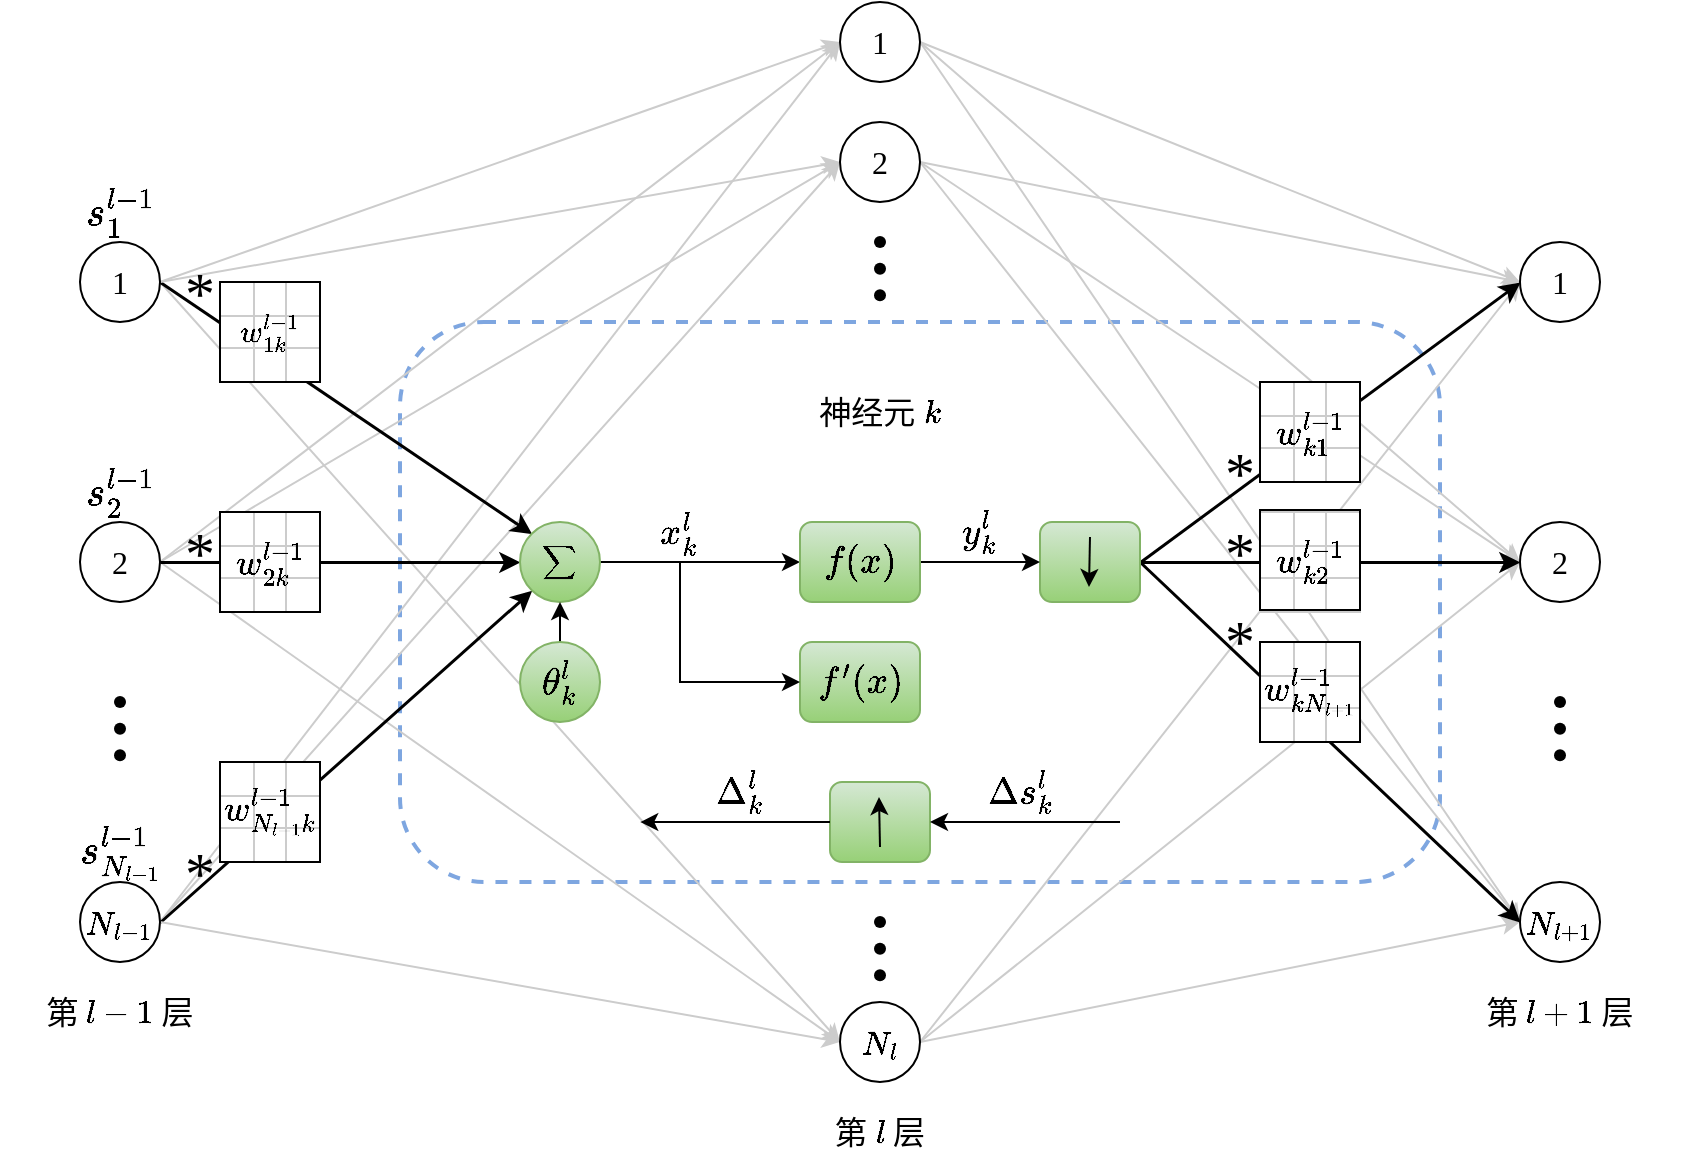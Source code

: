 <mxfile version="22.1.17" type="github">
  <diagram name="第 1 页" id="HHsCbOhWLAx_uhxe6TRV">
    <mxGraphModel dx="2476" dy="1861" grid="1" gridSize="10" guides="1" tooltips="1" connect="1" arrows="1" fold="1" page="1" pageScale="1" pageWidth="827" pageHeight="1169" math="1" shadow="0">
      <root>
        <mxCell id="0" />
        <mxCell id="1" parent="0" />
        <mxCell id="oy_fxyoAN_TUTj9ulkCC-7" value="" style="rounded=1;whiteSpace=wrap;html=1;dashed=1;fillColor=none;strokeColor=#7EA6E0;strokeWidth=2;fontStyle=0" parent="1" vertex="1">
          <mxGeometry x="160" y="240" width="520" height="280" as="geometry" />
        </mxCell>
        <mxCell id="Rk7JOx87DeSqEpEm6Nh5-120" style="rounded=0;orthogonalLoop=1;jettySize=auto;html=1;exitX=1;exitY=0.5;exitDx=0;exitDy=0;entryX=0;entryY=0.5;entryDx=0;entryDy=0;strokeColor=#CCCCCC;" parent="1" source="oy_fxyoAN_TUTj9ulkCC-2" target="oy_fxyoAN_TUTj9ulkCC-9" edge="1">
          <mxGeometry relative="1" as="geometry" />
        </mxCell>
        <mxCell id="oy_fxyoAN_TUTj9ulkCC-140" style="edgeStyle=none;shape=connector;rounded=0;orthogonalLoop=1;jettySize=auto;html=1;exitX=1;exitY=0.5;exitDx=0;exitDy=0;entryX=0;entryY=0.5;entryDx=0;entryDy=0;labelBackgroundColor=default;strokeColor=#CCCCCC;align=center;verticalAlign=middle;fontFamily=Helvetica;fontSize=11;fontColor=default;endArrow=classic;fontStyle=0" parent="1" source="oy_fxyoAN_TUTj9ulkCC-1" target="oy_fxyoAN_TUTj9ulkCC-10" edge="1">
          <mxGeometry relative="1" as="geometry" />
        </mxCell>
        <mxCell id="oy_fxyoAN_TUTj9ulkCC-145" style="edgeStyle=none;shape=connector;rounded=0;orthogonalLoop=1;jettySize=auto;html=1;exitX=1;exitY=0.5;exitDx=0;exitDy=0;entryX=0;entryY=0.5;entryDx=0;entryDy=0;labelBackgroundColor=default;strokeColor=#CCCCCC;align=center;verticalAlign=middle;fontFamily=Helvetica;fontSize=11;fontColor=default;endArrow=classic;fontStyle=0" parent="1" source="oy_fxyoAN_TUTj9ulkCC-3" target="oy_fxyoAN_TUTj9ulkCC-9" edge="1">
          <mxGeometry relative="1" as="geometry" />
        </mxCell>
        <mxCell id="oy_fxyoAN_TUTj9ulkCC-144" style="edgeStyle=none;shape=connector;rounded=0;orthogonalLoop=1;jettySize=auto;html=1;exitX=1;exitY=0.5;exitDx=0;exitDy=0;entryX=0;entryY=0.5;entryDx=0;entryDy=0;labelBackgroundColor=default;strokeColor=#CCCCCC;align=center;verticalAlign=middle;fontFamily=Helvetica;fontSize=11;fontColor=default;endArrow=classic;fontStyle=0" parent="1" source="oy_fxyoAN_TUTj9ulkCC-3" target="oy_fxyoAN_TUTj9ulkCC-8" edge="1">
          <mxGeometry relative="1" as="geometry" />
        </mxCell>
        <mxCell id="oy_fxyoAN_TUTj9ulkCC-146" style="edgeStyle=none;shape=connector;rounded=0;orthogonalLoop=1;jettySize=auto;html=1;exitX=1;exitY=0.5;exitDx=0;exitDy=0;entryX=0;entryY=0.5;entryDx=0;entryDy=0;labelBackgroundColor=default;strokeColor=#CCCCCC;align=center;verticalAlign=middle;fontFamily=Helvetica;fontSize=11;fontColor=default;endArrow=classic;fontStyle=0" parent="1" source="oy_fxyoAN_TUTj9ulkCC-2" target="oy_fxyoAN_TUTj9ulkCC-8" edge="1">
          <mxGeometry relative="1" as="geometry" />
        </mxCell>
        <mxCell id="oy_fxyoAN_TUTj9ulkCC-142" style="edgeStyle=none;shape=connector;rounded=0;orthogonalLoop=1;jettySize=auto;html=1;exitX=1;exitY=0.5;exitDx=0;exitDy=0;entryX=0;entryY=0.5;entryDx=0;entryDy=0;labelBackgroundColor=default;strokeColor=#CCCCCC;align=center;verticalAlign=middle;fontFamily=Helvetica;fontSize=11;fontColor=default;endArrow=classic;fontStyle=0" parent="1" source="oy_fxyoAN_TUTj9ulkCC-2" target="oy_fxyoAN_TUTj9ulkCC-10" edge="1">
          <mxGeometry relative="1" as="geometry" />
        </mxCell>
        <mxCell id="Rk7JOx87DeSqEpEm6Nh5-92" value="" style="whiteSpace=wrap;html=1;aspect=fixed;" parent="1" vertex="1">
          <mxGeometry x="70" y="335" width="50" height="50" as="geometry" />
        </mxCell>
        <mxCell id="oy_fxyoAN_TUTj9ulkCC-134" style="rounded=0;orthogonalLoop=1;jettySize=auto;html=1;exitX=1;exitY=0.5;exitDx=0;exitDy=0;entryX=0;entryY=0;entryDx=0;entryDy=0;strokeWidth=1.5;fontStyle=0" parent="1" source="oy_fxyoAN_TUTj9ulkCC-1" target="oy_fxyoAN_TUTj9ulkCC-119" edge="1">
          <mxGeometry relative="1" as="geometry" />
        </mxCell>
        <mxCell id="oy_fxyoAN_TUTj9ulkCC-138" style="rounded=0;orthogonalLoop=1;jettySize=auto;html=1;exitX=1;exitY=0.5;exitDx=0;exitDy=0;entryX=0;entryY=0.5;entryDx=0;entryDy=0;strokeColor=#CCCCCC;fontStyle=0" parent="1" source="oy_fxyoAN_TUTj9ulkCC-1" target="oy_fxyoAN_TUTj9ulkCC-8" edge="1">
          <mxGeometry relative="1" as="geometry" />
        </mxCell>
        <mxCell id="oy_fxyoAN_TUTj9ulkCC-141" style="edgeStyle=none;shape=connector;rounded=0;orthogonalLoop=1;jettySize=auto;html=1;exitX=1;exitY=0.5;exitDx=0;exitDy=0;entryX=0;entryY=0.5;entryDx=0;entryDy=0;labelBackgroundColor=default;strokeColor=#CCCCCC;align=center;verticalAlign=middle;fontFamily=Helvetica;fontSize=11;fontColor=default;endArrow=classic;fontStyle=0" parent="1" source="oy_fxyoAN_TUTj9ulkCC-1" target="oy_fxyoAN_TUTj9ulkCC-9" edge="1">
          <mxGeometry relative="1" as="geometry" />
        </mxCell>
        <mxCell id="oy_fxyoAN_TUTj9ulkCC-1" value="&lt;font face=&quot;Times New Roman&quot; style=&quot;font-size: 16px;&quot;&gt;1&lt;/font&gt;" style="ellipse;whiteSpace=wrap;html=1;aspect=fixed;fillColor=none;fontStyle=0" parent="1" vertex="1">
          <mxGeometry y="200" width="40" height="40" as="geometry" />
        </mxCell>
        <mxCell id="oy_fxyoAN_TUTj9ulkCC-135" style="edgeStyle=orthogonalEdgeStyle;rounded=0;orthogonalLoop=1;jettySize=auto;html=1;exitX=1;exitY=0.5;exitDx=0;exitDy=0;entryX=0;entryY=0.5;entryDx=0;entryDy=0;strokeWidth=1.5;fontStyle=0" parent="1" source="oy_fxyoAN_TUTj9ulkCC-2" target="oy_fxyoAN_TUTj9ulkCC-119" edge="1">
          <mxGeometry relative="1" as="geometry" />
        </mxCell>
        <mxCell id="oy_fxyoAN_TUTj9ulkCC-2" value="&lt;font face=&quot;Times New Roman&quot; style=&quot;font-size: 16px;&quot;&gt;2&lt;/font&gt;" style="ellipse;whiteSpace=wrap;html=1;aspect=fixed;fillColor=none;fontStyle=0" parent="1" vertex="1">
          <mxGeometry y="340" width="40" height="40" as="geometry" />
        </mxCell>
        <mxCell id="oy_fxyoAN_TUTj9ulkCC-136" style="rounded=0;orthogonalLoop=1;jettySize=auto;html=1;exitX=1;exitY=0.5;exitDx=0;exitDy=0;entryX=0;entryY=1;entryDx=0;entryDy=0;strokeWidth=1.5;fontStyle=0" parent="1" source="oy_fxyoAN_TUTj9ulkCC-3" target="oy_fxyoAN_TUTj9ulkCC-119" edge="1">
          <mxGeometry relative="1" as="geometry" />
        </mxCell>
        <mxCell id="oy_fxyoAN_TUTj9ulkCC-143" style="edgeStyle=none;shape=connector;rounded=0;orthogonalLoop=1;jettySize=auto;html=1;exitX=1;exitY=0.5;exitDx=0;exitDy=0;entryX=0;entryY=0.5;entryDx=0;entryDy=0;labelBackgroundColor=default;strokeColor=#CCCCCC;align=center;verticalAlign=middle;fontFamily=Helvetica;fontSize=11;fontColor=default;endArrow=classic;fontStyle=0" parent="1" source="oy_fxyoAN_TUTj9ulkCC-3" target="oy_fxyoAN_TUTj9ulkCC-10" edge="1">
          <mxGeometry relative="1" as="geometry" />
        </mxCell>
        <mxCell id="oy_fxyoAN_TUTj9ulkCC-3" value="&lt;font face=&quot;Times New Roman&quot; style=&quot;font-size: 16px;&quot;&gt;`N_{l-1}`&lt;/font&gt;" style="ellipse;whiteSpace=wrap;html=1;aspect=fixed;fillColor=none;fontStyle=0" parent="1" vertex="1">
          <mxGeometry y="520" width="40" height="40" as="geometry" />
        </mxCell>
        <mxCell id="oy_fxyoAN_TUTj9ulkCC-148" style="edgeStyle=none;shape=connector;rounded=0;orthogonalLoop=1;jettySize=auto;html=1;exitX=1;exitY=0.5;exitDx=0;exitDy=0;entryX=0;entryY=0.5;entryDx=0;entryDy=0;labelBackgroundColor=default;strokeColor=#CCCCCC;align=center;verticalAlign=middle;fontFamily=Helvetica;fontSize=11;fontColor=default;endArrow=classic;fontStyle=0" parent="1" source="oy_fxyoAN_TUTj9ulkCC-8" target="oy_fxyoAN_TUTj9ulkCC-70" edge="1">
          <mxGeometry relative="1" as="geometry" />
        </mxCell>
        <mxCell id="oy_fxyoAN_TUTj9ulkCC-149" style="edgeStyle=none;shape=connector;rounded=0;orthogonalLoop=1;jettySize=auto;html=1;exitX=1;exitY=0.5;exitDx=0;exitDy=0;entryX=0;entryY=0.5;entryDx=0;entryDy=0;labelBackgroundColor=default;strokeColor=#CCCCCC;align=center;verticalAlign=middle;fontFamily=Helvetica;fontSize=11;fontColor=default;endArrow=classic;fontStyle=0" parent="1" source="oy_fxyoAN_TUTj9ulkCC-8" target="oy_fxyoAN_TUTj9ulkCC-71" edge="1">
          <mxGeometry relative="1" as="geometry" />
        </mxCell>
        <mxCell id="oy_fxyoAN_TUTj9ulkCC-150" style="edgeStyle=none;shape=connector;rounded=0;orthogonalLoop=1;jettySize=auto;html=1;exitX=1;exitY=0.5;exitDx=0;exitDy=0;entryX=0;entryY=0.5;entryDx=0;entryDy=0;labelBackgroundColor=default;strokeColor=#CCCCCC;align=center;verticalAlign=middle;fontFamily=Helvetica;fontSize=11;fontColor=default;endArrow=classic;fontStyle=0" parent="1" source="oy_fxyoAN_TUTj9ulkCC-8" target="oy_fxyoAN_TUTj9ulkCC-72" edge="1">
          <mxGeometry relative="1" as="geometry" />
        </mxCell>
        <mxCell id="oy_fxyoAN_TUTj9ulkCC-8" value="&lt;font face=&quot;Times New Roman&quot; style=&quot;font-size: 16px;&quot;&gt;1&lt;/font&gt;" style="ellipse;whiteSpace=wrap;html=1;aspect=fixed;fillColor=none;fontStyle=0" parent="1" vertex="1">
          <mxGeometry x="380" y="80" width="40" height="40" as="geometry" />
        </mxCell>
        <mxCell id="oy_fxyoAN_TUTj9ulkCC-151" style="edgeStyle=none;shape=connector;rounded=0;orthogonalLoop=1;jettySize=auto;html=1;exitX=1;exitY=0.5;exitDx=0;exitDy=0;entryX=0;entryY=0.5;entryDx=0;entryDy=0;labelBackgroundColor=default;strokeColor=#CCCCCC;align=center;verticalAlign=middle;fontFamily=Helvetica;fontSize=11;fontColor=default;endArrow=classic;fontStyle=0" parent="1" source="oy_fxyoAN_TUTj9ulkCC-9" target="oy_fxyoAN_TUTj9ulkCC-70" edge="1">
          <mxGeometry relative="1" as="geometry" />
        </mxCell>
        <mxCell id="oy_fxyoAN_TUTj9ulkCC-152" style="edgeStyle=none;shape=connector;rounded=0;orthogonalLoop=1;jettySize=auto;html=1;exitX=1;exitY=0.5;exitDx=0;exitDy=0;entryX=0;entryY=0.5;entryDx=0;entryDy=0;labelBackgroundColor=default;strokeColor=#CCCCCC;align=center;verticalAlign=middle;fontFamily=Helvetica;fontSize=11;fontColor=default;endArrow=classic;fontStyle=0" parent="1" source="oy_fxyoAN_TUTj9ulkCC-9" target="oy_fxyoAN_TUTj9ulkCC-71" edge="1">
          <mxGeometry relative="1" as="geometry" />
        </mxCell>
        <mxCell id="oy_fxyoAN_TUTj9ulkCC-153" style="edgeStyle=none;shape=connector;rounded=0;orthogonalLoop=1;jettySize=auto;html=1;exitX=1;exitY=0.5;exitDx=0;exitDy=0;entryX=0;entryY=0.5;entryDx=0;entryDy=0;labelBackgroundColor=default;strokeColor=#CCCCCC;align=center;verticalAlign=middle;fontFamily=Helvetica;fontSize=11;fontColor=default;endArrow=classic;fontStyle=0" parent="1" source="oy_fxyoAN_TUTj9ulkCC-9" target="oy_fxyoAN_TUTj9ulkCC-72" edge="1">
          <mxGeometry relative="1" as="geometry" />
        </mxCell>
        <mxCell id="oy_fxyoAN_TUTj9ulkCC-9" value="&lt;font face=&quot;Times New Roman&quot; style=&quot;font-size: 16px;&quot;&gt;2&lt;/font&gt;" style="ellipse;whiteSpace=wrap;html=1;aspect=fixed;fillColor=none;fontStyle=0" parent="1" vertex="1">
          <mxGeometry x="380" y="140" width="40" height="40" as="geometry" />
        </mxCell>
        <mxCell id="oy_fxyoAN_TUTj9ulkCC-154" style="edgeStyle=none;shape=connector;rounded=0;orthogonalLoop=1;jettySize=auto;html=1;exitX=1;exitY=0.5;exitDx=0;exitDy=0;entryX=0;entryY=0.5;entryDx=0;entryDy=0;labelBackgroundColor=default;strokeColor=#CCCCCC;align=center;verticalAlign=middle;fontFamily=Helvetica;fontSize=11;fontColor=default;endArrow=classic;fontStyle=0" parent="1" source="oy_fxyoAN_TUTj9ulkCC-10" target="oy_fxyoAN_TUTj9ulkCC-72" edge="1">
          <mxGeometry relative="1" as="geometry" />
        </mxCell>
        <mxCell id="oy_fxyoAN_TUTj9ulkCC-155" style="edgeStyle=none;shape=connector;rounded=0;orthogonalLoop=1;jettySize=auto;html=1;exitX=1;exitY=0.5;exitDx=0;exitDy=0;entryX=0;entryY=0.5;entryDx=0;entryDy=0;labelBackgroundColor=default;strokeColor=#CCCCCC;align=center;verticalAlign=middle;fontFamily=Helvetica;fontSize=11;fontColor=default;endArrow=classic;fontStyle=0" parent="1" source="oy_fxyoAN_TUTj9ulkCC-10" target="oy_fxyoAN_TUTj9ulkCC-71" edge="1">
          <mxGeometry relative="1" as="geometry" />
        </mxCell>
        <mxCell id="oy_fxyoAN_TUTj9ulkCC-156" style="edgeStyle=none;shape=connector;rounded=0;orthogonalLoop=1;jettySize=auto;html=1;exitX=1;exitY=0.5;exitDx=0;exitDy=0;entryX=0;entryY=0.5;entryDx=0;entryDy=0;labelBackgroundColor=default;strokeColor=#CCCCCC;align=center;verticalAlign=middle;fontFamily=Helvetica;fontSize=11;fontColor=default;endArrow=classic;fontStyle=0" parent="1" source="oy_fxyoAN_TUTj9ulkCC-10" target="oy_fxyoAN_TUTj9ulkCC-70" edge="1">
          <mxGeometry relative="1" as="geometry" />
        </mxCell>
        <mxCell id="oy_fxyoAN_TUTj9ulkCC-10" value="&lt;font face=&quot;Times New Roman&quot; style=&quot;font-size: 16px;&quot;&gt;`N_l`&lt;/font&gt;" style="ellipse;whiteSpace=wrap;html=1;aspect=fixed;fillColor=none;fontStyle=0" parent="1" vertex="1">
          <mxGeometry x="380" y="580" width="40" height="40" as="geometry" />
        </mxCell>
        <mxCell id="oy_fxyoAN_TUTj9ulkCC-40" value="" style="group;fillColor=none;fontStyle=0;strokeWidth=1;container=0;" parent="1" vertex="1" connectable="0">
          <mxGeometry x="70" y="335" width="50" height="50" as="geometry" />
        </mxCell>
        <mxCell id="oy_fxyoAN_TUTj9ulkCC-70" value="&lt;font face=&quot;Times New Roman&quot; style=&quot;font-size: 16px;&quot;&gt;1&lt;/font&gt;" style="ellipse;whiteSpace=wrap;html=1;aspect=fixed;flipH=1;flipV=1;fillColor=none;fontStyle=0" parent="1" vertex="1">
          <mxGeometry x="720" y="200" width="40" height="40" as="geometry" />
        </mxCell>
        <mxCell id="oy_fxyoAN_TUTj9ulkCC-71" value="&lt;font face=&quot;Times New Roman&quot; style=&quot;font-size: 16px;&quot;&gt;2&lt;/font&gt;" style="ellipse;whiteSpace=wrap;html=1;aspect=fixed;flipH=1;flipV=1;fillColor=none;fontStyle=0" parent="1" vertex="1">
          <mxGeometry x="720" y="340" width="40" height="40" as="geometry" />
        </mxCell>
        <mxCell id="oy_fxyoAN_TUTj9ulkCC-72" value="&lt;font style=&quot;font-size: 16px;&quot; face=&quot;Times New Roman&quot;&gt;`N_{l+1}`&lt;/font&gt;" style="ellipse;whiteSpace=wrap;html=1;aspect=fixed;flipH=1;flipV=1;fillColor=none;fontStyle=0" parent="1" vertex="1">
          <mxGeometry x="720" y="520" width="40" height="40" as="geometry" />
        </mxCell>
        <mxCell id="oy_fxyoAN_TUTj9ulkCC-123" value="" style="edgeStyle=orthogonalEdgeStyle;rounded=0;orthogonalLoop=1;jettySize=auto;html=1;fontStyle=0" parent="1" source="oy_fxyoAN_TUTj9ulkCC-119" target="oy_fxyoAN_TUTj9ulkCC-122" edge="1">
          <mxGeometry relative="1" as="geometry" />
        </mxCell>
        <mxCell id="oy_fxyoAN_TUTj9ulkCC-119" value="&lt;font style=&quot;font-size: 10px;&quot;&gt;`\sum`&lt;/font&gt;" style="ellipse;whiteSpace=wrap;html=1;aspect=fixed;fillColor=#d5e8d4;gradientColor=#97d077;strokeColor=#82b366;fontStyle=0" parent="1" vertex="1">
          <mxGeometry x="220" y="340" width="40" height="40" as="geometry" />
        </mxCell>
        <mxCell id="oy_fxyoAN_TUTj9ulkCC-137" style="edgeStyle=orthogonalEdgeStyle;rounded=0;orthogonalLoop=1;jettySize=auto;html=1;exitX=0.5;exitY=0;exitDx=0;exitDy=0;entryX=0.5;entryY=1;entryDx=0;entryDy=0;fontStyle=0" parent="1" source="oy_fxyoAN_TUTj9ulkCC-120" target="oy_fxyoAN_TUTj9ulkCC-119" edge="1">
          <mxGeometry relative="1" as="geometry" />
        </mxCell>
        <mxCell id="oy_fxyoAN_TUTj9ulkCC-120" value="&lt;font style=&quot;font-size: 16px;&quot;&gt;`\theta_k^l`&lt;/font&gt;" style="ellipse;whiteSpace=wrap;html=1;aspect=fixed;fillColor=#d5e8d4;gradientColor=#97d077;strokeColor=#82b366;fontStyle=0" parent="1" vertex="1">
          <mxGeometry x="220" y="400" width="40" height="40" as="geometry" />
        </mxCell>
        <mxCell id="oy_fxyoAN_TUTj9ulkCC-131" style="rounded=0;orthogonalLoop=1;jettySize=auto;html=1;exitX=1;exitY=0.5;exitDx=0;exitDy=0;entryX=0;entryY=0.5;entryDx=0;entryDy=0;strokeWidth=1.5;fontStyle=0" parent="1" source="oy_fxyoAN_TUTj9ulkCC-121" target="oy_fxyoAN_TUTj9ulkCC-70" edge="1">
          <mxGeometry relative="1" as="geometry" />
        </mxCell>
        <mxCell id="oy_fxyoAN_TUTj9ulkCC-132" style="edgeStyle=orthogonalEdgeStyle;rounded=0;orthogonalLoop=1;jettySize=auto;html=1;exitX=1;exitY=0.5;exitDx=0;exitDy=0;entryX=0;entryY=0.5;entryDx=0;entryDy=0;strokeWidth=1.5;fontStyle=0" parent="1" source="oy_fxyoAN_TUTj9ulkCC-121" target="oy_fxyoAN_TUTj9ulkCC-71" edge="1">
          <mxGeometry relative="1" as="geometry" />
        </mxCell>
        <mxCell id="oy_fxyoAN_TUTj9ulkCC-133" style="rounded=0;orthogonalLoop=1;jettySize=auto;html=1;exitX=1;exitY=0.5;exitDx=0;exitDy=0;entryX=0;entryY=0.5;entryDx=0;entryDy=0;strokeWidth=1.5;fontStyle=0" parent="1" source="oy_fxyoAN_TUTj9ulkCC-121" target="oy_fxyoAN_TUTj9ulkCC-72" edge="1">
          <mxGeometry relative="1" as="geometry" />
        </mxCell>
        <mxCell id="oy_fxyoAN_TUTj9ulkCC-121" value="" style="rounded=1;whiteSpace=wrap;html=1;fillColor=#d5e8d4;gradientColor=#97d077;strokeColor=#82b366;fontStyle=0" parent="1" vertex="1">
          <mxGeometry x="480" y="340" width="50" height="40" as="geometry" />
        </mxCell>
        <mxCell id="oy_fxyoAN_TUTj9ulkCC-127" value="" style="edgeStyle=orthogonalEdgeStyle;rounded=0;orthogonalLoop=1;jettySize=auto;html=1;fontStyle=0" parent="1" source="oy_fxyoAN_TUTj9ulkCC-122" target="oy_fxyoAN_TUTj9ulkCC-121" edge="1">
          <mxGeometry relative="1" as="geometry" />
        </mxCell>
        <mxCell id="oy_fxyoAN_TUTj9ulkCC-122" value="&lt;font style=&quot;font-size: 16px;&quot;&gt;$$f(x)$$&lt;/font&gt;" style="rounded=1;whiteSpace=wrap;html=1;fillColor=#d5e8d4;gradientColor=#97d077;strokeColor=#82b366;fontStyle=0" parent="1" vertex="1">
          <mxGeometry x="360" y="340" width="60" height="40" as="geometry" />
        </mxCell>
        <mxCell id="oy_fxyoAN_TUTj9ulkCC-124" value="&lt;font style=&quot;font-size: 16px;&quot;&gt;\(f&#39;(x)\)&lt;/font&gt;" style="rounded=1;whiteSpace=wrap;html=1;fillColor=#d5e8d4;gradientColor=#97d077;strokeColor=#82b366;fontStyle=0" parent="1" vertex="1">
          <mxGeometry x="360" y="400" width="60" height="40" as="geometry" />
        </mxCell>
        <mxCell id="oy_fxyoAN_TUTj9ulkCC-125" value="" style="edgeStyle=segmentEdgeStyle;endArrow=none;html=1;curved=0;rounded=0;endSize=8;startSize=6;exitX=0;exitY=0.5;exitDx=0;exitDy=0;exitPerimeter=0;startArrow=classic;startFill=1;endFill=0;jumpSize=0;fontStyle=0" parent="1" source="oy_fxyoAN_TUTj9ulkCC-124" edge="1">
          <mxGeometry width="50" height="50" relative="1" as="geometry">
            <mxPoint x="350" y="430" as="sourcePoint" />
            <mxPoint x="300" y="360" as="targetPoint" />
          </mxGeometry>
        </mxCell>
        <mxCell id="oy_fxyoAN_TUTj9ulkCC-157" value="&lt;font face=&quot;宋体&quot; style=&quot;font-size: 16px;&quot;&gt;神经元 \(k\)&lt;/font&gt;" style="text;html=1;strokeColor=none;fillColor=none;align=center;verticalAlign=middle;whiteSpace=wrap;rounded=0;fontSize=11;fontFamily=Helvetica;fontColor=default;fontStyle=0" parent="1" vertex="1">
          <mxGeometry x="340" y="270" width="120" height="30" as="geometry" />
        </mxCell>
        <mxCell id="Rk7JOx87DeSqEpEm6Nh5-8" value="" style="group;fontStyle=0" parent="1" vertex="1" connectable="0">
          <mxGeometry x="390" y="530" width="20" height="40" as="geometry" />
        </mxCell>
        <mxCell id="Rk7JOx87DeSqEpEm6Nh5-9" value="" style="shape=waypoint;sketch=0;fillStyle=solid;size=6;pointerEvents=1;points=[];fillColor=none;resizable=0;rotatable=0;perimeter=centerPerimeter;snapToPoint=1;fontStyle=0" parent="Rk7JOx87DeSqEpEm6Nh5-8" vertex="1">
          <mxGeometry width="20" height="20" as="geometry" />
        </mxCell>
        <mxCell id="Rk7JOx87DeSqEpEm6Nh5-10" value="" style="shape=waypoint;sketch=0;fillStyle=solid;size=6;pointerEvents=1;points=[];fillColor=none;resizable=0;rotatable=0;perimeter=centerPerimeter;snapToPoint=1;fontStyle=0" parent="Rk7JOx87DeSqEpEm6Nh5-8" vertex="1">
          <mxGeometry y="13.333" width="20" height="20" as="geometry" />
        </mxCell>
        <mxCell id="Rk7JOx87DeSqEpEm6Nh5-11" value="" style="shape=waypoint;sketch=0;fillStyle=solid;size=6;pointerEvents=1;points=[];fillColor=none;resizable=0;rotatable=0;perimeter=centerPerimeter;snapToPoint=1;fontStyle=0" parent="Rk7JOx87DeSqEpEm6Nh5-8" vertex="1">
          <mxGeometry y="26.667" width="20" height="20" as="geometry" />
        </mxCell>
        <mxCell id="Rk7JOx87DeSqEpEm6Nh5-20" value="&lt;font face=&quot;Times New Roman&quot; style=&quot;font-size: 20px;&quot;&gt;`s_1^{l-1}`&lt;/font&gt;" style="text;html=1;strokeColor=none;fillColor=none;align=center;verticalAlign=middle;whiteSpace=wrap;rounded=0;fontStyle=0" parent="1" vertex="1">
          <mxGeometry y="170" width="40" height="30" as="geometry" />
        </mxCell>
        <mxCell id="Rk7JOx87DeSqEpEm6Nh5-21" value="&lt;font face=&quot;Times New Roman&quot; style=&quot;font-size: 20px;&quot;&gt;`s_2^{l-1}`&lt;/font&gt;" style="text;html=1;strokeColor=none;fillColor=none;align=center;verticalAlign=middle;whiteSpace=wrap;rounded=0;fontStyle=0" parent="1" vertex="1">
          <mxGeometry y="310" width="40" height="30" as="geometry" />
        </mxCell>
        <mxCell id="Rk7JOx87DeSqEpEm6Nh5-22" value="&lt;font face=&quot;Times New Roman&quot; style=&quot;font-size: 20px;&quot;&gt;`s_{N_{l-1}}^{l-1}`&lt;/font&gt;" style="text;html=1;strokeColor=none;fillColor=none;align=center;verticalAlign=middle;whiteSpace=wrap;rounded=0;fontStyle=0" parent="1" vertex="1">
          <mxGeometry y="490" width="40" height="30" as="geometry" />
        </mxCell>
        <mxCell id="Rk7JOx87DeSqEpEm6Nh5-23" value="&lt;font face=&quot;宋体&quot; style=&quot;font-size: 16px;&quot;&gt;第 \(l-1\) 层&lt;/font&gt;" style="text;html=1;strokeColor=none;fillColor=none;align=center;verticalAlign=middle;whiteSpace=wrap;rounded=0;fontSize=11;fontFamily=Helvetica;fontColor=default;fontStyle=0" parent="1" vertex="1">
          <mxGeometry x="-40" y="570" width="120" height="30" as="geometry" />
        </mxCell>
        <mxCell id="Rk7JOx87DeSqEpEm6Nh5-24" value="&lt;font face=&quot;宋体&quot; style=&quot;font-size: 16px;&quot;&gt;第 \(l+1\) 层&lt;/font&gt;" style="text;html=1;strokeColor=none;fillColor=none;align=center;verticalAlign=middle;whiteSpace=wrap;rounded=0;fontSize=11;fontFamily=Helvetica;fontColor=default;fontStyle=0" parent="1" vertex="1">
          <mxGeometry x="680" y="570" width="120" height="30" as="geometry" />
        </mxCell>
        <mxCell id="Rk7JOx87DeSqEpEm6Nh5-26" value="" style="group;fontStyle=0" parent="1" vertex="1" connectable="0">
          <mxGeometry x="390" y="190" width="20" height="40" as="geometry" />
        </mxCell>
        <mxCell id="Rk7JOx87DeSqEpEm6Nh5-27" value="" style="shape=waypoint;sketch=0;fillStyle=solid;size=6;pointerEvents=1;points=[];fillColor=none;resizable=0;rotatable=0;perimeter=centerPerimeter;snapToPoint=1;fontStyle=0" parent="Rk7JOx87DeSqEpEm6Nh5-26" vertex="1">
          <mxGeometry width="20" height="20" as="geometry" />
        </mxCell>
        <mxCell id="Rk7JOx87DeSqEpEm6Nh5-28" value="" style="shape=waypoint;sketch=0;fillStyle=solid;size=6;pointerEvents=1;points=[];fillColor=none;resizable=0;rotatable=0;perimeter=centerPerimeter;snapToPoint=1;fontStyle=0" parent="Rk7JOx87DeSqEpEm6Nh5-26" vertex="1">
          <mxGeometry y="13.333" width="20" height="20" as="geometry" />
        </mxCell>
        <mxCell id="Rk7JOx87DeSqEpEm6Nh5-29" value="" style="shape=waypoint;sketch=0;fillStyle=solid;size=6;pointerEvents=1;points=[];fillColor=none;resizable=0;rotatable=0;perimeter=centerPerimeter;snapToPoint=1;fontStyle=0" parent="Rk7JOx87DeSqEpEm6Nh5-26" vertex="1">
          <mxGeometry y="26.667" width="20" height="20" as="geometry" />
        </mxCell>
        <mxCell id="Rk7JOx87DeSqEpEm6Nh5-30" value="" style="rounded=1;whiteSpace=wrap;html=1;fillColor=#d5e8d4;gradientColor=#97d077;strokeColor=#82b366;fontStyle=0" parent="1" vertex="1">
          <mxGeometry x="375" y="470" width="50" height="40" as="geometry" />
        </mxCell>
        <mxCell id="Rk7JOx87DeSqEpEm6Nh5-31" value="" style="endArrow=classic;html=1;rounded=0;fontStyle=0" parent="1" edge="1">
          <mxGeometry width="50" height="50" relative="1" as="geometry">
            <mxPoint x="400" y="502.5" as="sourcePoint" />
            <mxPoint x="399.5" y="477.5" as="targetPoint" />
          </mxGeometry>
        </mxCell>
        <mxCell id="Rk7JOx87DeSqEpEm6Nh5-32" value="&lt;font face=&quot;Times New Roman&quot; style=&quot;font-size: 18px;&quot;&gt;\( x_k^l\)&lt;/font&gt;" style="text;html=1;strokeColor=none;fillColor=none;align=center;verticalAlign=middle;whiteSpace=wrap;rounded=0;fontStyle=0;fontSize=12;" parent="1" vertex="1">
          <mxGeometry x="280" y="330" width="40" height="30" as="geometry" />
        </mxCell>
        <mxCell id="Rk7JOx87DeSqEpEm6Nh5-34" value="&lt;font face=&quot;Times New Roman&quot; style=&quot;font-size: 18px;&quot;&gt;`y_k^l`&lt;/font&gt;" style="text;html=1;strokeColor=none;fillColor=none;align=center;verticalAlign=middle;whiteSpace=wrap;rounded=0;fontStyle=0" parent="1" vertex="1">
          <mxGeometry x="430" y="330" width="40" height="30" as="geometry" />
        </mxCell>
        <mxCell id="Rk7JOx87DeSqEpEm6Nh5-38" value="" style="endArrow=classic;html=1;rounded=0;exitX=0;exitY=0.5;exitDx=0;exitDy=0;entryX=0.231;entryY=0.893;entryDx=0;entryDy=0;entryPerimeter=0;" parent="1" source="Rk7JOx87DeSqEpEm6Nh5-30" target="oy_fxyoAN_TUTj9ulkCC-7" edge="1">
          <mxGeometry width="50" height="50" relative="1" as="geometry">
            <mxPoint x="390" y="860" as="sourcePoint" />
            <mxPoint x="440" y="810" as="targetPoint" />
          </mxGeometry>
        </mxCell>
        <mxCell id="Rk7JOx87DeSqEpEm6Nh5-40" value="" style="endArrow=classic;html=1;rounded=0;entryX=1;entryY=0.5;entryDx=0;entryDy=0;" parent="1" target="Rk7JOx87DeSqEpEm6Nh5-30" edge="1">
          <mxGeometry width="50" height="50" relative="1" as="geometry">
            <mxPoint x="520" y="490" as="sourcePoint" />
            <mxPoint x="440" y="810" as="targetPoint" />
          </mxGeometry>
        </mxCell>
        <mxCell id="Rk7JOx87DeSqEpEm6Nh5-41" value="&lt;font face=&quot;Times New Roman&quot; style=&quot;font-size: 18px;&quot;&gt;`\Delta s_k^l`&lt;/font&gt;" style="text;html=1;strokeColor=none;fillColor=none;align=center;verticalAlign=middle;whiteSpace=wrap;rounded=0;fontStyle=0" parent="1" vertex="1">
          <mxGeometry x="450" y="460" width="40" height="30" as="geometry" />
        </mxCell>
        <mxCell id="Rk7JOx87DeSqEpEm6Nh5-42" value="&lt;font face=&quot;Times New Roman&quot; style=&quot;font-size: 18px;&quot;&gt;`\Delta _k^l`&lt;/font&gt;" style="text;html=1;strokeColor=none;fillColor=none;align=center;verticalAlign=middle;whiteSpace=wrap;rounded=0;fontStyle=0" parent="1" vertex="1">
          <mxGeometry x="310" y="460" width="40" height="30" as="geometry" />
        </mxCell>
        <mxCell id="Rk7JOx87DeSqEpEm6Nh5-43" value="" style="group;fontStyle=0" parent="1" vertex="1" connectable="0">
          <mxGeometry x="10" y="420" width="20" height="40" as="geometry" />
        </mxCell>
        <mxCell id="Rk7JOx87DeSqEpEm6Nh5-44" value="" style="shape=waypoint;sketch=0;fillStyle=solid;size=6;pointerEvents=1;points=[];fillColor=none;resizable=0;rotatable=0;perimeter=centerPerimeter;snapToPoint=1;fontStyle=0" parent="Rk7JOx87DeSqEpEm6Nh5-43" vertex="1">
          <mxGeometry width="20" height="20" as="geometry" />
        </mxCell>
        <mxCell id="Rk7JOx87DeSqEpEm6Nh5-45" value="" style="shape=waypoint;sketch=0;fillStyle=solid;size=6;pointerEvents=1;points=[];fillColor=none;resizable=0;rotatable=0;perimeter=centerPerimeter;snapToPoint=1;fontStyle=0" parent="Rk7JOx87DeSqEpEm6Nh5-43" vertex="1">
          <mxGeometry y="13.333" width="20" height="20" as="geometry" />
        </mxCell>
        <mxCell id="Rk7JOx87DeSqEpEm6Nh5-46" value="" style="shape=waypoint;sketch=0;fillStyle=solid;size=6;pointerEvents=1;points=[];fillColor=none;resizable=0;rotatable=0;perimeter=centerPerimeter;snapToPoint=1;fontStyle=0" parent="Rk7JOx87DeSqEpEm6Nh5-43" vertex="1">
          <mxGeometry y="26.667" width="20" height="20" as="geometry" />
        </mxCell>
        <mxCell id="Rk7JOx87DeSqEpEm6Nh5-47" value="" style="group;fontStyle=0" parent="1" vertex="1" connectable="0">
          <mxGeometry x="730" y="420" width="20" height="40" as="geometry" />
        </mxCell>
        <mxCell id="Rk7JOx87DeSqEpEm6Nh5-48" value="" style="shape=waypoint;sketch=0;fillStyle=solid;size=6;pointerEvents=1;points=[];fillColor=none;resizable=0;rotatable=0;perimeter=centerPerimeter;snapToPoint=1;fontStyle=0" parent="Rk7JOx87DeSqEpEm6Nh5-47" vertex="1">
          <mxGeometry width="20" height="20" as="geometry" />
        </mxCell>
        <mxCell id="Rk7JOx87DeSqEpEm6Nh5-49" value="" style="shape=waypoint;sketch=0;fillStyle=solid;size=6;pointerEvents=1;points=[];fillColor=none;resizable=0;rotatable=0;perimeter=centerPerimeter;snapToPoint=1;fontStyle=0" parent="Rk7JOx87DeSqEpEm6Nh5-47" vertex="1">
          <mxGeometry y="13.333" width="20" height="20" as="geometry" />
        </mxCell>
        <mxCell id="Rk7JOx87DeSqEpEm6Nh5-50" value="" style="shape=waypoint;sketch=0;fillStyle=solid;size=6;pointerEvents=1;points=[];fillColor=none;resizable=0;rotatable=0;perimeter=centerPerimeter;snapToPoint=1;fontStyle=0" parent="Rk7JOx87DeSqEpEm6Nh5-47" vertex="1">
          <mxGeometry y="26.667" width="20" height="20" as="geometry" />
        </mxCell>
        <mxCell id="Rk7JOx87DeSqEpEm6Nh5-52" value="&lt;font face=&quot;Times New Roman&quot; style=&quot;font-size: 30px;&quot;&gt;*&lt;/font&gt;" style="text;html=1;strokeColor=none;fillColor=none;align=center;verticalAlign=middle;whiteSpace=wrap;rounded=0;" parent="1" vertex="1">
          <mxGeometry x="50" y="210" width="20" height="30" as="geometry" />
        </mxCell>
        <mxCell id="Rk7JOx87DeSqEpEm6Nh5-60" value="&lt;font face=&quot;Times New Roman&quot; style=&quot;font-size: 30px;&quot;&gt;*&lt;/font&gt;" style="text;html=1;strokeColor=none;fillColor=none;align=center;verticalAlign=middle;whiteSpace=wrap;rounded=0;" parent="1" vertex="1">
          <mxGeometry x="50" y="500" width="20" height="30" as="geometry" />
        </mxCell>
        <mxCell id="Rk7JOx87DeSqEpEm6Nh5-61" value="&lt;font face=&quot;Times New Roman&quot; style=&quot;font-size: 30px;&quot;&gt;*&lt;/font&gt;" style="text;html=1;strokeColor=none;fillColor=none;align=center;verticalAlign=middle;whiteSpace=wrap;rounded=0;" parent="1" vertex="1">
          <mxGeometry x="570" y="300" width="20" height="30" as="geometry" />
        </mxCell>
        <mxCell id="Rk7JOx87DeSqEpEm6Nh5-62" value="&lt;font face=&quot;Times New Roman&quot; style=&quot;font-size: 30px;&quot;&gt;*&lt;/font&gt;" style="text;html=1;strokeColor=none;fillColor=none;align=center;verticalAlign=middle;whiteSpace=wrap;rounded=0;" parent="1" vertex="1">
          <mxGeometry x="570" y="340" width="20" height="30" as="geometry" />
        </mxCell>
        <mxCell id="Rk7JOx87DeSqEpEm6Nh5-63" value="&lt;font face=&quot;Times New Roman&quot; style=&quot;font-size: 30px;&quot;&gt;*&lt;/font&gt;" style="text;html=1;strokeColor=none;fillColor=none;align=center;verticalAlign=middle;whiteSpace=wrap;rounded=0;" parent="1" vertex="1">
          <mxGeometry x="570" y="384" width="20" height="30" as="geometry" />
        </mxCell>
        <mxCell id="Rk7JOx87DeSqEpEm6Nh5-65" value="&lt;font face=&quot;宋体&quot; style=&quot;font-size: 16px;&quot;&gt;第 \(l\) 层&lt;/font&gt;" style="text;html=1;strokeColor=none;fillColor=none;align=center;verticalAlign=middle;whiteSpace=wrap;rounded=0;fontSize=11;fontFamily=Helvetica;fontColor=default;fontStyle=0" parent="1" vertex="1">
          <mxGeometry x="340" y="630" width="120" height="30" as="geometry" />
        </mxCell>
        <mxCell id="Rk7JOx87DeSqEpEm6Nh5-79" value="" style="shape=table;startSize=0;container=1;collapsible=0;childLayout=tableLayout;fontSize=16;strokeColor=#CCCCCC;" parent="1" vertex="1">
          <mxGeometry x="70" y="460" width="50" height="50" as="geometry" />
        </mxCell>
        <mxCell id="Rk7JOx87DeSqEpEm6Nh5-80" value="" style="shape=tableRow;horizontal=0;startSize=0;swimlaneHead=0;swimlaneBody=0;strokeColor=inherit;top=0;left=0;bottom=0;right=0;collapsible=0;dropTarget=0;fillColor=none;points=[[0,0.5],[1,0.5]];portConstraint=eastwest;fontSize=16;" parent="Rk7JOx87DeSqEpEm6Nh5-79" vertex="1">
          <mxGeometry width="50" height="17" as="geometry" />
        </mxCell>
        <mxCell id="Rk7JOx87DeSqEpEm6Nh5-81" value="" style="shape=partialRectangle;html=1;whiteSpace=wrap;connectable=0;strokeColor=inherit;overflow=hidden;fillColor=none;top=0;left=0;bottom=0;right=0;pointerEvents=1;fontSize=16;" parent="Rk7JOx87DeSqEpEm6Nh5-80" vertex="1">
          <mxGeometry width="17" height="17" as="geometry">
            <mxRectangle width="17" height="17" as="alternateBounds" />
          </mxGeometry>
        </mxCell>
        <mxCell id="Rk7JOx87DeSqEpEm6Nh5-82" value="" style="shape=partialRectangle;html=1;whiteSpace=wrap;connectable=0;strokeColor=inherit;overflow=hidden;fillColor=none;top=0;left=0;bottom=0;right=0;pointerEvents=1;fontSize=16;" parent="Rk7JOx87DeSqEpEm6Nh5-80" vertex="1">
          <mxGeometry x="17" width="16" height="17" as="geometry">
            <mxRectangle width="16" height="17" as="alternateBounds" />
          </mxGeometry>
        </mxCell>
        <mxCell id="Rk7JOx87DeSqEpEm6Nh5-83" value="" style="shape=partialRectangle;html=1;whiteSpace=wrap;connectable=0;strokeColor=inherit;overflow=hidden;fillColor=none;top=0;left=0;bottom=0;right=0;pointerEvents=1;fontSize=16;" parent="Rk7JOx87DeSqEpEm6Nh5-80" vertex="1">
          <mxGeometry x="33" width="17" height="17" as="geometry">
            <mxRectangle width="17" height="17" as="alternateBounds" />
          </mxGeometry>
        </mxCell>
        <mxCell id="Rk7JOx87DeSqEpEm6Nh5-84" value="" style="shape=tableRow;horizontal=0;startSize=0;swimlaneHead=0;swimlaneBody=0;strokeColor=inherit;top=0;left=0;bottom=0;right=0;collapsible=0;dropTarget=0;fillColor=none;points=[[0,0.5],[1,0.5]];portConstraint=eastwest;fontSize=16;" parent="Rk7JOx87DeSqEpEm6Nh5-79" vertex="1">
          <mxGeometry y="17" width="50" height="16" as="geometry" />
        </mxCell>
        <mxCell id="Rk7JOx87DeSqEpEm6Nh5-85" value="" style="shape=partialRectangle;html=1;whiteSpace=wrap;connectable=0;strokeColor=inherit;overflow=hidden;fillColor=none;top=0;left=0;bottom=0;right=0;pointerEvents=1;fontSize=16;" parent="Rk7JOx87DeSqEpEm6Nh5-84" vertex="1">
          <mxGeometry width="17" height="16" as="geometry">
            <mxRectangle width="17" height="16" as="alternateBounds" />
          </mxGeometry>
        </mxCell>
        <mxCell id="Rk7JOx87DeSqEpEm6Nh5-86" value="" style="shape=partialRectangle;html=1;whiteSpace=wrap;connectable=0;strokeColor=inherit;overflow=hidden;fillColor=none;top=0;left=0;bottom=0;right=0;pointerEvents=1;fontSize=16;" parent="Rk7JOx87DeSqEpEm6Nh5-84" vertex="1">
          <mxGeometry x="17" width="16" height="16" as="geometry">
            <mxRectangle width="16" height="16" as="alternateBounds" />
          </mxGeometry>
        </mxCell>
        <mxCell id="Rk7JOx87DeSqEpEm6Nh5-87" value="" style="shape=partialRectangle;html=1;whiteSpace=wrap;connectable=0;strokeColor=inherit;overflow=hidden;fillColor=none;top=0;left=0;bottom=0;right=0;pointerEvents=1;fontSize=16;" parent="Rk7JOx87DeSqEpEm6Nh5-84" vertex="1">
          <mxGeometry x="33" width="17" height="16" as="geometry">
            <mxRectangle width="17" height="16" as="alternateBounds" />
          </mxGeometry>
        </mxCell>
        <mxCell id="Rk7JOx87DeSqEpEm6Nh5-88" value="" style="shape=tableRow;horizontal=0;startSize=0;swimlaneHead=0;swimlaneBody=0;strokeColor=inherit;top=0;left=0;bottom=0;right=0;collapsible=0;dropTarget=0;fillColor=none;points=[[0,0.5],[1,0.5]];portConstraint=eastwest;fontSize=16;" parent="Rk7JOx87DeSqEpEm6Nh5-79" vertex="1">
          <mxGeometry y="33" width="50" height="17" as="geometry" />
        </mxCell>
        <mxCell id="Rk7JOx87DeSqEpEm6Nh5-89" value="" style="shape=partialRectangle;html=1;whiteSpace=wrap;connectable=0;strokeColor=inherit;overflow=hidden;fillColor=none;top=0;left=0;bottom=0;right=0;pointerEvents=1;fontSize=16;" parent="Rk7JOx87DeSqEpEm6Nh5-88" vertex="1">
          <mxGeometry width="17" height="17" as="geometry">
            <mxRectangle width="17" height="17" as="alternateBounds" />
          </mxGeometry>
        </mxCell>
        <mxCell id="Rk7JOx87DeSqEpEm6Nh5-90" value="" style="shape=partialRectangle;html=1;whiteSpace=wrap;connectable=0;strokeColor=inherit;overflow=hidden;fillColor=none;top=0;left=0;bottom=0;right=0;pointerEvents=1;fontSize=16;" parent="Rk7JOx87DeSqEpEm6Nh5-88" vertex="1">
          <mxGeometry x="17" width="16" height="17" as="geometry">
            <mxRectangle width="16" height="17" as="alternateBounds" />
          </mxGeometry>
        </mxCell>
        <mxCell id="Rk7JOx87DeSqEpEm6Nh5-91" value="" style="shape=partialRectangle;html=1;whiteSpace=wrap;connectable=0;strokeColor=inherit;overflow=hidden;fillColor=none;top=0;left=0;bottom=0;right=0;pointerEvents=1;fontSize=16;" parent="Rk7JOx87DeSqEpEm6Nh5-88" vertex="1">
          <mxGeometry x="33" width="17" height="17" as="geometry">
            <mxRectangle width="17" height="17" as="alternateBounds" />
          </mxGeometry>
        </mxCell>
        <mxCell id="Rk7JOx87DeSqEpEm6Nh5-66" value="" style="shape=table;startSize=0;container=1;collapsible=0;childLayout=tableLayout;fontSize=16;strokeColor=#CCCCCC;" parent="1" vertex="1">
          <mxGeometry x="70" y="335" width="50" height="50" as="geometry" />
        </mxCell>
        <mxCell id="Rk7JOx87DeSqEpEm6Nh5-67" value="" style="shape=tableRow;horizontal=0;startSize=0;swimlaneHead=0;swimlaneBody=0;strokeColor=inherit;top=0;left=0;bottom=0;right=0;collapsible=0;dropTarget=0;fillColor=none;points=[[0,0.5],[1,0.5]];portConstraint=eastwest;fontSize=16;" parent="Rk7JOx87DeSqEpEm6Nh5-66" vertex="1">
          <mxGeometry width="50" height="17" as="geometry" />
        </mxCell>
        <mxCell id="Rk7JOx87DeSqEpEm6Nh5-68" value="" style="shape=partialRectangle;html=1;whiteSpace=wrap;connectable=0;strokeColor=inherit;overflow=hidden;fillColor=none;top=0;left=0;bottom=0;right=0;pointerEvents=1;fontSize=16;" parent="Rk7JOx87DeSqEpEm6Nh5-67" vertex="1">
          <mxGeometry width="17" height="17" as="geometry">
            <mxRectangle width="17" height="17" as="alternateBounds" />
          </mxGeometry>
        </mxCell>
        <mxCell id="Rk7JOx87DeSqEpEm6Nh5-69" value="" style="shape=partialRectangle;html=1;whiteSpace=wrap;connectable=0;strokeColor=inherit;overflow=hidden;fillColor=none;top=0;left=0;bottom=0;right=0;pointerEvents=1;fontSize=16;" parent="Rk7JOx87DeSqEpEm6Nh5-67" vertex="1">
          <mxGeometry x="17" width="16" height="17" as="geometry">
            <mxRectangle width="16" height="17" as="alternateBounds" />
          </mxGeometry>
        </mxCell>
        <mxCell id="Rk7JOx87DeSqEpEm6Nh5-70" value="" style="shape=partialRectangle;html=1;whiteSpace=wrap;connectable=0;strokeColor=inherit;overflow=hidden;fillColor=none;top=0;left=0;bottom=0;right=0;pointerEvents=1;fontSize=16;" parent="Rk7JOx87DeSqEpEm6Nh5-67" vertex="1">
          <mxGeometry x="33" width="17" height="17" as="geometry">
            <mxRectangle width="17" height="17" as="alternateBounds" />
          </mxGeometry>
        </mxCell>
        <mxCell id="Rk7JOx87DeSqEpEm6Nh5-71" value="" style="shape=tableRow;horizontal=0;startSize=0;swimlaneHead=0;swimlaneBody=0;strokeColor=inherit;top=0;left=0;bottom=0;right=0;collapsible=0;dropTarget=0;fillColor=none;points=[[0,0.5],[1,0.5]];portConstraint=eastwest;fontSize=16;" parent="Rk7JOx87DeSqEpEm6Nh5-66" vertex="1">
          <mxGeometry y="17" width="50" height="16" as="geometry" />
        </mxCell>
        <mxCell id="Rk7JOx87DeSqEpEm6Nh5-72" value="" style="shape=partialRectangle;html=1;whiteSpace=wrap;connectable=0;strokeColor=inherit;overflow=hidden;fillColor=none;top=0;left=0;bottom=0;right=0;pointerEvents=1;fontSize=16;" parent="Rk7JOx87DeSqEpEm6Nh5-71" vertex="1">
          <mxGeometry width="17" height="16" as="geometry">
            <mxRectangle width="17" height="16" as="alternateBounds" />
          </mxGeometry>
        </mxCell>
        <mxCell id="Rk7JOx87DeSqEpEm6Nh5-73" value="" style="shape=partialRectangle;html=1;whiteSpace=wrap;connectable=0;strokeColor=inherit;overflow=hidden;fillColor=none;top=0;left=0;bottom=0;right=0;pointerEvents=1;fontSize=16;" parent="Rk7JOx87DeSqEpEm6Nh5-71" vertex="1">
          <mxGeometry x="17" width="16" height="16" as="geometry">
            <mxRectangle width="16" height="16" as="alternateBounds" />
          </mxGeometry>
        </mxCell>
        <mxCell id="Rk7JOx87DeSqEpEm6Nh5-74" value="" style="shape=partialRectangle;html=1;whiteSpace=wrap;connectable=0;strokeColor=inherit;overflow=hidden;fillColor=none;top=0;left=0;bottom=0;right=0;pointerEvents=1;fontSize=16;" parent="Rk7JOx87DeSqEpEm6Nh5-71" vertex="1">
          <mxGeometry x="33" width="17" height="16" as="geometry">
            <mxRectangle width="17" height="16" as="alternateBounds" />
          </mxGeometry>
        </mxCell>
        <mxCell id="Rk7JOx87DeSqEpEm6Nh5-75" value="" style="shape=tableRow;horizontal=0;startSize=0;swimlaneHead=0;swimlaneBody=0;strokeColor=inherit;top=0;left=0;bottom=0;right=0;collapsible=0;dropTarget=0;fillColor=none;points=[[0,0.5],[1,0.5]];portConstraint=eastwest;fontSize=16;" parent="Rk7JOx87DeSqEpEm6Nh5-66" vertex="1">
          <mxGeometry y="33" width="50" height="17" as="geometry" />
        </mxCell>
        <mxCell id="Rk7JOx87DeSqEpEm6Nh5-76" value="" style="shape=partialRectangle;html=1;whiteSpace=wrap;connectable=0;strokeColor=inherit;overflow=hidden;fillColor=none;top=0;left=0;bottom=0;right=0;pointerEvents=1;fontSize=16;" parent="Rk7JOx87DeSqEpEm6Nh5-75" vertex="1">
          <mxGeometry width="17" height="17" as="geometry">
            <mxRectangle width="17" height="17" as="alternateBounds" />
          </mxGeometry>
        </mxCell>
        <mxCell id="Rk7JOx87DeSqEpEm6Nh5-77" value="" style="shape=partialRectangle;html=1;whiteSpace=wrap;connectable=0;strokeColor=inherit;overflow=hidden;fillColor=none;top=0;left=0;bottom=0;right=0;pointerEvents=1;fontSize=16;" parent="Rk7JOx87DeSqEpEm6Nh5-75" vertex="1">
          <mxGeometry x="17" width="16" height="17" as="geometry">
            <mxRectangle width="16" height="17" as="alternateBounds" />
          </mxGeometry>
        </mxCell>
        <mxCell id="Rk7JOx87DeSqEpEm6Nh5-78" value="" style="shape=partialRectangle;html=1;whiteSpace=wrap;connectable=0;strokeColor=inherit;overflow=hidden;fillColor=none;top=0;left=0;bottom=0;right=0;pointerEvents=1;fontSize=16;" parent="Rk7JOx87DeSqEpEm6Nh5-75" vertex="1">
          <mxGeometry x="33" width="17" height="17" as="geometry">
            <mxRectangle width="17" height="17" as="alternateBounds" />
          </mxGeometry>
        </mxCell>
        <mxCell id="oy_fxyoAN_TUTj9ulkCC-54" value="&lt;font style=&quot;font-size: 15px;&quot;&gt;$$w_{2k}^{l-1}$$&lt;/font&gt;" style="whiteSpace=wrap;html=1;aspect=fixed;fillColor=none;strokeWidth=1;fontStyle=0" parent="1" vertex="1">
          <mxGeometry x="70" y="335" width="50" height="50" as="geometry" />
        </mxCell>
        <mxCell id="oy_fxyoAN_TUTj9ulkCC-69" value="&lt;font style=&quot;font-size: 15px;&quot;&gt;$$w_{N_{l-1}k}^{l-1}$$&lt;/font&gt;" style="whiteSpace=wrap;html=1;aspect=fixed;fillColor=none;strokeWidth=1;fontStyle=0" parent="1" vertex="1">
          <mxGeometry x="70" y="460" width="50" height="50" as="geometry" />
        </mxCell>
        <mxCell id="Rk7JOx87DeSqEpEm6Nh5-106" value="" style="shape=table;startSize=0;container=1;collapsible=0;childLayout=tableLayout;fontSize=16;strokeColor=#CCCCCC;" parent="1" vertex="1">
          <mxGeometry x="70" y="220" width="50" height="50" as="geometry" />
        </mxCell>
        <mxCell id="Rk7JOx87DeSqEpEm6Nh5-107" value="" style="shape=tableRow;horizontal=0;startSize=0;swimlaneHead=0;swimlaneBody=0;strokeColor=inherit;top=0;left=0;bottom=0;right=0;collapsible=0;dropTarget=0;fillColor=none;points=[[0,0.5],[1,0.5]];portConstraint=eastwest;fontSize=16;" parent="Rk7JOx87DeSqEpEm6Nh5-106" vertex="1">
          <mxGeometry width="50" height="17" as="geometry" />
        </mxCell>
        <mxCell id="Rk7JOx87DeSqEpEm6Nh5-108" value="" style="shape=partialRectangle;html=1;whiteSpace=wrap;connectable=0;strokeColor=inherit;overflow=hidden;fillColor=none;top=0;left=0;bottom=0;right=0;pointerEvents=1;fontSize=16;" parent="Rk7JOx87DeSqEpEm6Nh5-107" vertex="1">
          <mxGeometry width="17" height="17" as="geometry">
            <mxRectangle width="17" height="17" as="alternateBounds" />
          </mxGeometry>
        </mxCell>
        <mxCell id="Rk7JOx87DeSqEpEm6Nh5-109" value="" style="shape=partialRectangle;html=1;whiteSpace=wrap;connectable=0;strokeColor=inherit;overflow=hidden;fillColor=none;top=0;left=0;bottom=0;right=0;pointerEvents=1;fontSize=16;" parent="Rk7JOx87DeSqEpEm6Nh5-107" vertex="1">
          <mxGeometry x="17" width="16" height="17" as="geometry">
            <mxRectangle width="16" height="17" as="alternateBounds" />
          </mxGeometry>
        </mxCell>
        <mxCell id="Rk7JOx87DeSqEpEm6Nh5-110" value="" style="shape=partialRectangle;html=1;whiteSpace=wrap;connectable=0;strokeColor=inherit;overflow=hidden;fillColor=none;top=0;left=0;bottom=0;right=0;pointerEvents=1;fontSize=16;" parent="Rk7JOx87DeSqEpEm6Nh5-107" vertex="1">
          <mxGeometry x="33" width="17" height="17" as="geometry">
            <mxRectangle width="17" height="17" as="alternateBounds" />
          </mxGeometry>
        </mxCell>
        <mxCell id="Rk7JOx87DeSqEpEm6Nh5-111" value="" style="shape=tableRow;horizontal=0;startSize=0;swimlaneHead=0;swimlaneBody=0;strokeColor=inherit;top=0;left=0;bottom=0;right=0;collapsible=0;dropTarget=0;fillColor=none;points=[[0,0.5],[1,0.5]];portConstraint=eastwest;fontSize=16;" parent="Rk7JOx87DeSqEpEm6Nh5-106" vertex="1">
          <mxGeometry y="17" width="50" height="16" as="geometry" />
        </mxCell>
        <mxCell id="Rk7JOx87DeSqEpEm6Nh5-112" value="" style="shape=partialRectangle;html=1;whiteSpace=wrap;connectable=0;strokeColor=inherit;overflow=hidden;fillColor=none;top=0;left=0;bottom=0;right=0;pointerEvents=1;fontSize=16;" parent="Rk7JOx87DeSqEpEm6Nh5-111" vertex="1">
          <mxGeometry width="17" height="16" as="geometry">
            <mxRectangle width="17" height="16" as="alternateBounds" />
          </mxGeometry>
        </mxCell>
        <mxCell id="Rk7JOx87DeSqEpEm6Nh5-113" value="" style="shape=partialRectangle;html=1;whiteSpace=wrap;connectable=0;strokeColor=inherit;overflow=hidden;fillColor=none;top=0;left=0;bottom=0;right=0;pointerEvents=1;fontSize=16;" parent="Rk7JOx87DeSqEpEm6Nh5-111" vertex="1">
          <mxGeometry x="17" width="16" height="16" as="geometry">
            <mxRectangle width="16" height="16" as="alternateBounds" />
          </mxGeometry>
        </mxCell>
        <mxCell id="Rk7JOx87DeSqEpEm6Nh5-114" value="" style="shape=partialRectangle;html=1;whiteSpace=wrap;connectable=0;strokeColor=inherit;overflow=hidden;fillColor=none;top=0;left=0;bottom=0;right=0;pointerEvents=1;fontSize=16;" parent="Rk7JOx87DeSqEpEm6Nh5-111" vertex="1">
          <mxGeometry x="33" width="17" height="16" as="geometry">
            <mxRectangle width="17" height="16" as="alternateBounds" />
          </mxGeometry>
        </mxCell>
        <mxCell id="Rk7JOx87DeSqEpEm6Nh5-115" value="" style="shape=tableRow;horizontal=0;startSize=0;swimlaneHead=0;swimlaneBody=0;strokeColor=inherit;top=0;left=0;bottom=0;right=0;collapsible=0;dropTarget=0;fillColor=none;points=[[0,0.5],[1,0.5]];portConstraint=eastwest;fontSize=16;" parent="Rk7JOx87DeSqEpEm6Nh5-106" vertex="1">
          <mxGeometry y="33" width="50" height="17" as="geometry" />
        </mxCell>
        <mxCell id="Rk7JOx87DeSqEpEm6Nh5-116" value="" style="shape=partialRectangle;html=1;whiteSpace=wrap;connectable=0;strokeColor=inherit;overflow=hidden;fillColor=none;top=0;left=0;bottom=0;right=0;pointerEvents=1;fontSize=16;" parent="Rk7JOx87DeSqEpEm6Nh5-115" vertex="1">
          <mxGeometry width="17" height="17" as="geometry">
            <mxRectangle width="17" height="17" as="alternateBounds" />
          </mxGeometry>
        </mxCell>
        <mxCell id="Rk7JOx87DeSqEpEm6Nh5-117" value="" style="shape=partialRectangle;html=1;whiteSpace=wrap;connectable=0;strokeColor=inherit;overflow=hidden;fillColor=none;top=0;left=0;bottom=0;right=0;pointerEvents=1;fontSize=16;" parent="Rk7JOx87DeSqEpEm6Nh5-115" vertex="1">
          <mxGeometry x="17" width="16" height="17" as="geometry">
            <mxRectangle width="16" height="17" as="alternateBounds" />
          </mxGeometry>
        </mxCell>
        <mxCell id="Rk7JOx87DeSqEpEm6Nh5-118" value="" style="shape=partialRectangle;html=1;whiteSpace=wrap;connectable=0;strokeColor=inherit;overflow=hidden;fillColor=none;top=0;left=0;bottom=0;right=0;pointerEvents=1;fontSize=16;" parent="Rk7JOx87DeSqEpEm6Nh5-115" vertex="1">
          <mxGeometry x="33" width="17" height="17" as="geometry">
            <mxRectangle width="17" height="17" as="alternateBounds" />
          </mxGeometry>
        </mxCell>
        <mxCell id="oy_fxyoAN_TUTj9ulkCC-38" value="&lt;font face=&quot;Times New Roman&quot; style=&quot;font-size: 15px;&quot;&gt;$$w_{1k}^{l-1}$$&lt;/font&gt;" style="whiteSpace=wrap;html=1;aspect=fixed;fillColor=none;strokeWidth=1;fontStyle=0" parent="1" vertex="1">
          <mxGeometry x="70" y="220" width="50" height="50" as="geometry" />
        </mxCell>
        <mxCell id="Rk7JOx87DeSqEpEm6Nh5-134" value="" style="shape=table;startSize=0;container=1;collapsible=0;childLayout=tableLayout;fontSize=16;strokeColor=#CCCCCC;" parent="1" vertex="1">
          <mxGeometry x="590" y="270" width="50" height="50" as="geometry" />
        </mxCell>
        <mxCell id="Rk7JOx87DeSqEpEm6Nh5-135" value="" style="shape=tableRow;horizontal=0;startSize=0;swimlaneHead=0;swimlaneBody=0;strokeColor=inherit;top=0;left=0;bottom=0;right=0;collapsible=0;dropTarget=0;fillColor=none;points=[[0,0.5],[1,0.5]];portConstraint=eastwest;fontSize=16;" parent="Rk7JOx87DeSqEpEm6Nh5-134" vertex="1">
          <mxGeometry width="50" height="17" as="geometry" />
        </mxCell>
        <mxCell id="Rk7JOx87DeSqEpEm6Nh5-136" value="" style="shape=partialRectangle;html=1;whiteSpace=wrap;connectable=0;strokeColor=inherit;overflow=hidden;fillColor=none;top=0;left=0;bottom=0;right=0;pointerEvents=1;fontSize=16;" parent="Rk7JOx87DeSqEpEm6Nh5-135" vertex="1">
          <mxGeometry width="17" height="17" as="geometry">
            <mxRectangle width="17" height="17" as="alternateBounds" />
          </mxGeometry>
        </mxCell>
        <mxCell id="Rk7JOx87DeSqEpEm6Nh5-137" value="" style="shape=partialRectangle;html=1;whiteSpace=wrap;connectable=0;strokeColor=inherit;overflow=hidden;fillColor=none;top=0;left=0;bottom=0;right=0;pointerEvents=1;fontSize=16;" parent="Rk7JOx87DeSqEpEm6Nh5-135" vertex="1">
          <mxGeometry x="17" width="16" height="17" as="geometry">
            <mxRectangle width="16" height="17" as="alternateBounds" />
          </mxGeometry>
        </mxCell>
        <mxCell id="Rk7JOx87DeSqEpEm6Nh5-138" value="" style="shape=partialRectangle;html=1;whiteSpace=wrap;connectable=0;strokeColor=inherit;overflow=hidden;fillColor=none;top=0;left=0;bottom=0;right=0;pointerEvents=1;fontSize=16;" parent="Rk7JOx87DeSqEpEm6Nh5-135" vertex="1">
          <mxGeometry x="33" width="17" height="17" as="geometry">
            <mxRectangle width="17" height="17" as="alternateBounds" />
          </mxGeometry>
        </mxCell>
        <mxCell id="Rk7JOx87DeSqEpEm6Nh5-139" value="" style="shape=tableRow;horizontal=0;startSize=0;swimlaneHead=0;swimlaneBody=0;strokeColor=inherit;top=0;left=0;bottom=0;right=0;collapsible=0;dropTarget=0;fillColor=none;points=[[0,0.5],[1,0.5]];portConstraint=eastwest;fontSize=16;" parent="Rk7JOx87DeSqEpEm6Nh5-134" vertex="1">
          <mxGeometry y="17" width="50" height="16" as="geometry" />
        </mxCell>
        <mxCell id="Rk7JOx87DeSqEpEm6Nh5-140" value="" style="shape=partialRectangle;html=1;whiteSpace=wrap;connectable=0;strokeColor=inherit;overflow=hidden;fillColor=none;top=0;left=0;bottom=0;right=0;pointerEvents=1;fontSize=16;" parent="Rk7JOx87DeSqEpEm6Nh5-139" vertex="1">
          <mxGeometry width="17" height="16" as="geometry">
            <mxRectangle width="17" height="16" as="alternateBounds" />
          </mxGeometry>
        </mxCell>
        <mxCell id="Rk7JOx87DeSqEpEm6Nh5-141" value="" style="shape=partialRectangle;html=1;whiteSpace=wrap;connectable=0;strokeColor=inherit;overflow=hidden;fillColor=none;top=0;left=0;bottom=0;right=0;pointerEvents=1;fontSize=16;" parent="Rk7JOx87DeSqEpEm6Nh5-139" vertex="1">
          <mxGeometry x="17" width="16" height="16" as="geometry">
            <mxRectangle width="16" height="16" as="alternateBounds" />
          </mxGeometry>
        </mxCell>
        <mxCell id="Rk7JOx87DeSqEpEm6Nh5-142" value="" style="shape=partialRectangle;html=1;whiteSpace=wrap;connectable=0;strokeColor=inherit;overflow=hidden;fillColor=none;top=0;left=0;bottom=0;right=0;pointerEvents=1;fontSize=16;" parent="Rk7JOx87DeSqEpEm6Nh5-139" vertex="1">
          <mxGeometry x="33" width="17" height="16" as="geometry">
            <mxRectangle width="17" height="16" as="alternateBounds" />
          </mxGeometry>
        </mxCell>
        <mxCell id="Rk7JOx87DeSqEpEm6Nh5-143" value="" style="shape=tableRow;horizontal=0;startSize=0;swimlaneHead=0;swimlaneBody=0;strokeColor=inherit;top=0;left=0;bottom=0;right=0;collapsible=0;dropTarget=0;fillColor=none;points=[[0,0.5],[1,0.5]];portConstraint=eastwest;fontSize=16;" parent="Rk7JOx87DeSqEpEm6Nh5-134" vertex="1">
          <mxGeometry y="33" width="50" height="17" as="geometry" />
        </mxCell>
        <mxCell id="Rk7JOx87DeSqEpEm6Nh5-144" value="" style="shape=partialRectangle;html=1;whiteSpace=wrap;connectable=0;strokeColor=inherit;overflow=hidden;fillColor=none;top=0;left=0;bottom=0;right=0;pointerEvents=1;fontSize=16;" parent="Rk7JOx87DeSqEpEm6Nh5-143" vertex="1">
          <mxGeometry width="17" height="17" as="geometry">
            <mxRectangle width="17" height="17" as="alternateBounds" />
          </mxGeometry>
        </mxCell>
        <mxCell id="Rk7JOx87DeSqEpEm6Nh5-145" value="" style="shape=partialRectangle;html=1;whiteSpace=wrap;connectable=0;strokeColor=inherit;overflow=hidden;fillColor=none;top=0;left=0;bottom=0;right=0;pointerEvents=1;fontSize=16;" parent="Rk7JOx87DeSqEpEm6Nh5-143" vertex="1">
          <mxGeometry x="17" width="16" height="17" as="geometry">
            <mxRectangle width="16" height="17" as="alternateBounds" />
          </mxGeometry>
        </mxCell>
        <mxCell id="Rk7JOx87DeSqEpEm6Nh5-146" value="" style="shape=partialRectangle;html=1;whiteSpace=wrap;connectable=0;strokeColor=inherit;overflow=hidden;fillColor=none;top=0;left=0;bottom=0;right=0;pointerEvents=1;fontSize=16;" parent="Rk7JOx87DeSqEpEm6Nh5-143" vertex="1">
          <mxGeometry x="33" width="17" height="17" as="geometry">
            <mxRectangle width="17" height="17" as="alternateBounds" />
          </mxGeometry>
        </mxCell>
        <mxCell id="Rk7JOx87DeSqEpEm6Nh5-147" value="" style="shape=table;startSize=0;container=1;collapsible=0;childLayout=tableLayout;fontSize=16;strokeColor=#CCCCCC;" parent="1" vertex="1">
          <mxGeometry x="590" y="335" width="50" height="50" as="geometry" />
        </mxCell>
        <mxCell id="Rk7JOx87DeSqEpEm6Nh5-148" value="" style="shape=tableRow;horizontal=0;startSize=0;swimlaneHead=0;swimlaneBody=0;strokeColor=inherit;top=0;left=0;bottom=0;right=0;collapsible=0;dropTarget=0;fillColor=none;points=[[0,0.5],[1,0.5]];portConstraint=eastwest;fontSize=16;" parent="Rk7JOx87DeSqEpEm6Nh5-147" vertex="1">
          <mxGeometry width="50" height="17" as="geometry" />
        </mxCell>
        <mxCell id="Rk7JOx87DeSqEpEm6Nh5-149" value="" style="shape=partialRectangle;html=1;whiteSpace=wrap;connectable=0;strokeColor=inherit;overflow=hidden;fillColor=none;top=0;left=0;bottom=0;right=0;pointerEvents=1;fontSize=16;" parent="Rk7JOx87DeSqEpEm6Nh5-148" vertex="1">
          <mxGeometry width="17" height="17" as="geometry">
            <mxRectangle width="17" height="17" as="alternateBounds" />
          </mxGeometry>
        </mxCell>
        <mxCell id="Rk7JOx87DeSqEpEm6Nh5-150" value="" style="shape=partialRectangle;html=1;whiteSpace=wrap;connectable=0;strokeColor=inherit;overflow=hidden;fillColor=none;top=0;left=0;bottom=0;right=0;pointerEvents=1;fontSize=16;" parent="Rk7JOx87DeSqEpEm6Nh5-148" vertex="1">
          <mxGeometry x="17" width="16" height="17" as="geometry">
            <mxRectangle width="16" height="17" as="alternateBounds" />
          </mxGeometry>
        </mxCell>
        <mxCell id="Rk7JOx87DeSqEpEm6Nh5-151" value="" style="shape=partialRectangle;html=1;whiteSpace=wrap;connectable=0;strokeColor=inherit;overflow=hidden;fillColor=none;top=0;left=0;bottom=0;right=0;pointerEvents=1;fontSize=16;" parent="Rk7JOx87DeSqEpEm6Nh5-148" vertex="1">
          <mxGeometry x="33" width="17" height="17" as="geometry">
            <mxRectangle width="17" height="17" as="alternateBounds" />
          </mxGeometry>
        </mxCell>
        <mxCell id="Rk7JOx87DeSqEpEm6Nh5-152" value="" style="shape=tableRow;horizontal=0;startSize=0;swimlaneHead=0;swimlaneBody=0;strokeColor=inherit;top=0;left=0;bottom=0;right=0;collapsible=0;dropTarget=0;fillColor=none;points=[[0,0.5],[1,0.5]];portConstraint=eastwest;fontSize=16;" parent="Rk7JOx87DeSqEpEm6Nh5-147" vertex="1">
          <mxGeometry y="17" width="50" height="16" as="geometry" />
        </mxCell>
        <mxCell id="Rk7JOx87DeSqEpEm6Nh5-153" value="" style="shape=partialRectangle;html=1;whiteSpace=wrap;connectable=0;strokeColor=inherit;overflow=hidden;fillColor=none;top=0;left=0;bottom=0;right=0;pointerEvents=1;fontSize=16;" parent="Rk7JOx87DeSqEpEm6Nh5-152" vertex="1">
          <mxGeometry width="17" height="16" as="geometry">
            <mxRectangle width="17" height="16" as="alternateBounds" />
          </mxGeometry>
        </mxCell>
        <mxCell id="Rk7JOx87DeSqEpEm6Nh5-154" value="" style="shape=partialRectangle;html=1;whiteSpace=wrap;connectable=0;strokeColor=inherit;overflow=hidden;fillColor=none;top=0;left=0;bottom=0;right=0;pointerEvents=1;fontSize=16;" parent="Rk7JOx87DeSqEpEm6Nh5-152" vertex="1">
          <mxGeometry x="17" width="16" height="16" as="geometry">
            <mxRectangle width="16" height="16" as="alternateBounds" />
          </mxGeometry>
        </mxCell>
        <mxCell id="Rk7JOx87DeSqEpEm6Nh5-155" value="" style="shape=partialRectangle;html=1;whiteSpace=wrap;connectable=0;strokeColor=inherit;overflow=hidden;fillColor=none;top=0;left=0;bottom=0;right=0;pointerEvents=1;fontSize=16;" parent="Rk7JOx87DeSqEpEm6Nh5-152" vertex="1">
          <mxGeometry x="33" width="17" height="16" as="geometry">
            <mxRectangle width="17" height="16" as="alternateBounds" />
          </mxGeometry>
        </mxCell>
        <mxCell id="Rk7JOx87DeSqEpEm6Nh5-156" value="" style="shape=tableRow;horizontal=0;startSize=0;swimlaneHead=0;swimlaneBody=0;strokeColor=inherit;top=0;left=0;bottom=0;right=0;collapsible=0;dropTarget=0;fillColor=none;points=[[0,0.5],[1,0.5]];portConstraint=eastwest;fontSize=16;" parent="Rk7JOx87DeSqEpEm6Nh5-147" vertex="1">
          <mxGeometry y="33" width="50" height="17" as="geometry" />
        </mxCell>
        <mxCell id="Rk7JOx87DeSqEpEm6Nh5-157" value="" style="shape=partialRectangle;html=1;whiteSpace=wrap;connectable=0;strokeColor=inherit;overflow=hidden;fillColor=none;top=0;left=0;bottom=0;right=0;pointerEvents=1;fontSize=16;" parent="Rk7JOx87DeSqEpEm6Nh5-156" vertex="1">
          <mxGeometry width="17" height="17" as="geometry">
            <mxRectangle width="17" height="17" as="alternateBounds" />
          </mxGeometry>
        </mxCell>
        <mxCell id="Rk7JOx87DeSqEpEm6Nh5-158" value="" style="shape=partialRectangle;html=1;whiteSpace=wrap;connectable=0;strokeColor=inherit;overflow=hidden;fillColor=none;top=0;left=0;bottom=0;right=0;pointerEvents=1;fontSize=16;" parent="Rk7JOx87DeSqEpEm6Nh5-156" vertex="1">
          <mxGeometry x="17" width="16" height="17" as="geometry">
            <mxRectangle width="16" height="17" as="alternateBounds" />
          </mxGeometry>
        </mxCell>
        <mxCell id="Rk7JOx87DeSqEpEm6Nh5-159" value="" style="shape=partialRectangle;html=1;whiteSpace=wrap;connectable=0;strokeColor=inherit;overflow=hidden;fillColor=none;top=0;left=0;bottom=0;right=0;pointerEvents=1;fontSize=16;" parent="Rk7JOx87DeSqEpEm6Nh5-156" vertex="1">
          <mxGeometry x="33" width="17" height="17" as="geometry">
            <mxRectangle width="17" height="17" as="alternateBounds" />
          </mxGeometry>
        </mxCell>
        <mxCell id="Rk7JOx87DeSqEpEm6Nh5-160" value="" style="shape=table;startSize=0;container=1;collapsible=0;childLayout=tableLayout;fontSize=16;strokeColor=#CCCCCC;" parent="1" vertex="1">
          <mxGeometry x="590" y="400" width="50" height="50" as="geometry" />
        </mxCell>
        <mxCell id="Rk7JOx87DeSqEpEm6Nh5-161" value="" style="shape=tableRow;horizontal=0;startSize=0;swimlaneHead=0;swimlaneBody=0;strokeColor=inherit;top=0;left=0;bottom=0;right=0;collapsible=0;dropTarget=0;fillColor=none;points=[[0,0.5],[1,0.5]];portConstraint=eastwest;fontSize=16;" parent="Rk7JOx87DeSqEpEm6Nh5-160" vertex="1">
          <mxGeometry width="50" height="17" as="geometry" />
        </mxCell>
        <mxCell id="Rk7JOx87DeSqEpEm6Nh5-162" value="" style="shape=partialRectangle;html=1;whiteSpace=wrap;connectable=0;strokeColor=inherit;overflow=hidden;fillColor=none;top=0;left=0;bottom=0;right=0;pointerEvents=1;fontSize=16;" parent="Rk7JOx87DeSqEpEm6Nh5-161" vertex="1">
          <mxGeometry width="17" height="17" as="geometry">
            <mxRectangle width="17" height="17" as="alternateBounds" />
          </mxGeometry>
        </mxCell>
        <mxCell id="Rk7JOx87DeSqEpEm6Nh5-163" value="" style="shape=partialRectangle;html=1;whiteSpace=wrap;connectable=0;strokeColor=inherit;overflow=hidden;fillColor=none;top=0;left=0;bottom=0;right=0;pointerEvents=1;fontSize=16;" parent="Rk7JOx87DeSqEpEm6Nh5-161" vertex="1">
          <mxGeometry x="17" width="16" height="17" as="geometry">
            <mxRectangle width="16" height="17" as="alternateBounds" />
          </mxGeometry>
        </mxCell>
        <mxCell id="Rk7JOx87DeSqEpEm6Nh5-164" value="" style="shape=partialRectangle;html=1;whiteSpace=wrap;connectable=0;strokeColor=inherit;overflow=hidden;fillColor=none;top=0;left=0;bottom=0;right=0;pointerEvents=1;fontSize=16;" parent="Rk7JOx87DeSqEpEm6Nh5-161" vertex="1">
          <mxGeometry x="33" width="17" height="17" as="geometry">
            <mxRectangle width="17" height="17" as="alternateBounds" />
          </mxGeometry>
        </mxCell>
        <mxCell id="Rk7JOx87DeSqEpEm6Nh5-165" value="" style="shape=tableRow;horizontal=0;startSize=0;swimlaneHead=0;swimlaneBody=0;strokeColor=inherit;top=0;left=0;bottom=0;right=0;collapsible=0;dropTarget=0;fillColor=none;points=[[0,0.5],[1,0.5]];portConstraint=eastwest;fontSize=16;" parent="Rk7JOx87DeSqEpEm6Nh5-160" vertex="1">
          <mxGeometry y="17" width="50" height="16" as="geometry" />
        </mxCell>
        <mxCell id="Rk7JOx87DeSqEpEm6Nh5-166" value="" style="shape=partialRectangle;html=1;whiteSpace=wrap;connectable=0;strokeColor=inherit;overflow=hidden;fillColor=none;top=0;left=0;bottom=0;right=0;pointerEvents=1;fontSize=16;" parent="Rk7JOx87DeSqEpEm6Nh5-165" vertex="1">
          <mxGeometry width="17" height="16" as="geometry">
            <mxRectangle width="17" height="16" as="alternateBounds" />
          </mxGeometry>
        </mxCell>
        <mxCell id="Rk7JOx87DeSqEpEm6Nh5-167" value="" style="shape=partialRectangle;html=1;whiteSpace=wrap;connectable=0;strokeColor=inherit;overflow=hidden;fillColor=none;top=0;left=0;bottom=0;right=0;pointerEvents=1;fontSize=16;" parent="Rk7JOx87DeSqEpEm6Nh5-165" vertex="1">
          <mxGeometry x="17" width="16" height="16" as="geometry">
            <mxRectangle width="16" height="16" as="alternateBounds" />
          </mxGeometry>
        </mxCell>
        <mxCell id="Rk7JOx87DeSqEpEm6Nh5-168" value="" style="shape=partialRectangle;html=1;whiteSpace=wrap;connectable=0;strokeColor=inherit;overflow=hidden;fillColor=none;top=0;left=0;bottom=0;right=0;pointerEvents=1;fontSize=16;" parent="Rk7JOx87DeSqEpEm6Nh5-165" vertex="1">
          <mxGeometry x="33" width="17" height="16" as="geometry">
            <mxRectangle width="17" height="16" as="alternateBounds" />
          </mxGeometry>
        </mxCell>
        <mxCell id="Rk7JOx87DeSqEpEm6Nh5-169" value="" style="shape=tableRow;horizontal=0;startSize=0;swimlaneHead=0;swimlaneBody=0;strokeColor=inherit;top=0;left=0;bottom=0;right=0;collapsible=0;dropTarget=0;fillColor=none;points=[[0,0.5],[1,0.5]];portConstraint=eastwest;fontSize=16;" parent="Rk7JOx87DeSqEpEm6Nh5-160" vertex="1">
          <mxGeometry y="33" width="50" height="17" as="geometry" />
        </mxCell>
        <mxCell id="Rk7JOx87DeSqEpEm6Nh5-170" value="" style="shape=partialRectangle;html=1;whiteSpace=wrap;connectable=0;strokeColor=inherit;overflow=hidden;fillColor=none;top=0;left=0;bottom=0;right=0;pointerEvents=1;fontSize=16;" parent="Rk7JOx87DeSqEpEm6Nh5-169" vertex="1">
          <mxGeometry width="17" height="17" as="geometry">
            <mxRectangle width="17" height="17" as="alternateBounds" />
          </mxGeometry>
        </mxCell>
        <mxCell id="Rk7JOx87DeSqEpEm6Nh5-171" value="" style="shape=partialRectangle;html=1;whiteSpace=wrap;connectable=0;strokeColor=inherit;overflow=hidden;fillColor=none;top=0;left=0;bottom=0;right=0;pointerEvents=1;fontSize=16;" parent="Rk7JOx87DeSqEpEm6Nh5-169" vertex="1">
          <mxGeometry x="17" width="16" height="17" as="geometry">
            <mxRectangle width="16" height="17" as="alternateBounds" />
          </mxGeometry>
        </mxCell>
        <mxCell id="Rk7JOx87DeSqEpEm6Nh5-172" value="" style="shape=partialRectangle;html=1;whiteSpace=wrap;connectable=0;strokeColor=inherit;overflow=hidden;fillColor=none;top=0;left=0;bottom=0;right=0;pointerEvents=1;fontSize=16;" parent="Rk7JOx87DeSqEpEm6Nh5-169" vertex="1">
          <mxGeometry x="33" width="17" height="17" as="geometry">
            <mxRectangle width="17" height="17" as="alternateBounds" />
          </mxGeometry>
        </mxCell>
        <mxCell id="oy_fxyoAN_TUTj9ulkCC-117" value="&lt;font style=&quot;font-size: 15px;&quot;&gt;$$w_{kN_{l+1}}^{l-1}$$&lt;/font&gt;" style="whiteSpace=wrap;html=1;aspect=fixed;fillColor=none;strokeWidth=1;fontStyle=0" parent="1" vertex="1">
          <mxGeometry x="590" y="400" width="50" height="50" as="geometry" />
        </mxCell>
        <mxCell id="oy_fxyoAN_TUTj9ulkCC-102" value="&lt;font style=&quot;font-size: 15px;&quot;&gt;$$w_{k2}^{l-1}$$&lt;/font&gt;" style="whiteSpace=wrap;html=1;aspect=fixed;fillColor=none;strokeWidth=1;fontStyle=0" parent="1" vertex="1">
          <mxGeometry x="590" y="334" width="50" height="50" as="geometry" />
        </mxCell>
        <mxCell id="oy_fxyoAN_TUTj9ulkCC-87" value="&lt;font style=&quot;font-size: 15px;&quot;&gt;$$w_{k1}^{l-1}$$&lt;/font&gt;" style="whiteSpace=wrap;html=1;aspect=fixed;fillColor=none;strokeWidth=1;fontStyle=0" parent="1" vertex="1">
          <mxGeometry x="590" y="270" width="50" height="50" as="geometry" />
        </mxCell>
        <mxCell id="Rk7JOx87DeSqEpEm6Nh5-174" value="&lt;font face=&quot;Times New Roman&quot; style=&quot;font-size: 30px;&quot;&gt;*&lt;/font&gt;" style="text;html=1;strokeColor=none;fillColor=none;align=center;verticalAlign=middle;whiteSpace=wrap;rounded=0;" parent="1" vertex="1">
          <mxGeometry x="50" y="340" width="20" height="30" as="geometry" />
        </mxCell>
        <mxCell id="Rk7JOx87DeSqEpEm6Nh5-175" value="" style="endArrow=classic;html=1;rounded=0;fontStyle=0" parent="1" edge="1">
          <mxGeometry width="50" height="50" relative="1" as="geometry">
            <mxPoint x="505" y="347.5" as="sourcePoint" />
            <mxPoint x="504.5" y="372.5" as="targetPoint" />
          </mxGeometry>
        </mxCell>
      </root>
    </mxGraphModel>
  </diagram>
</mxfile>
